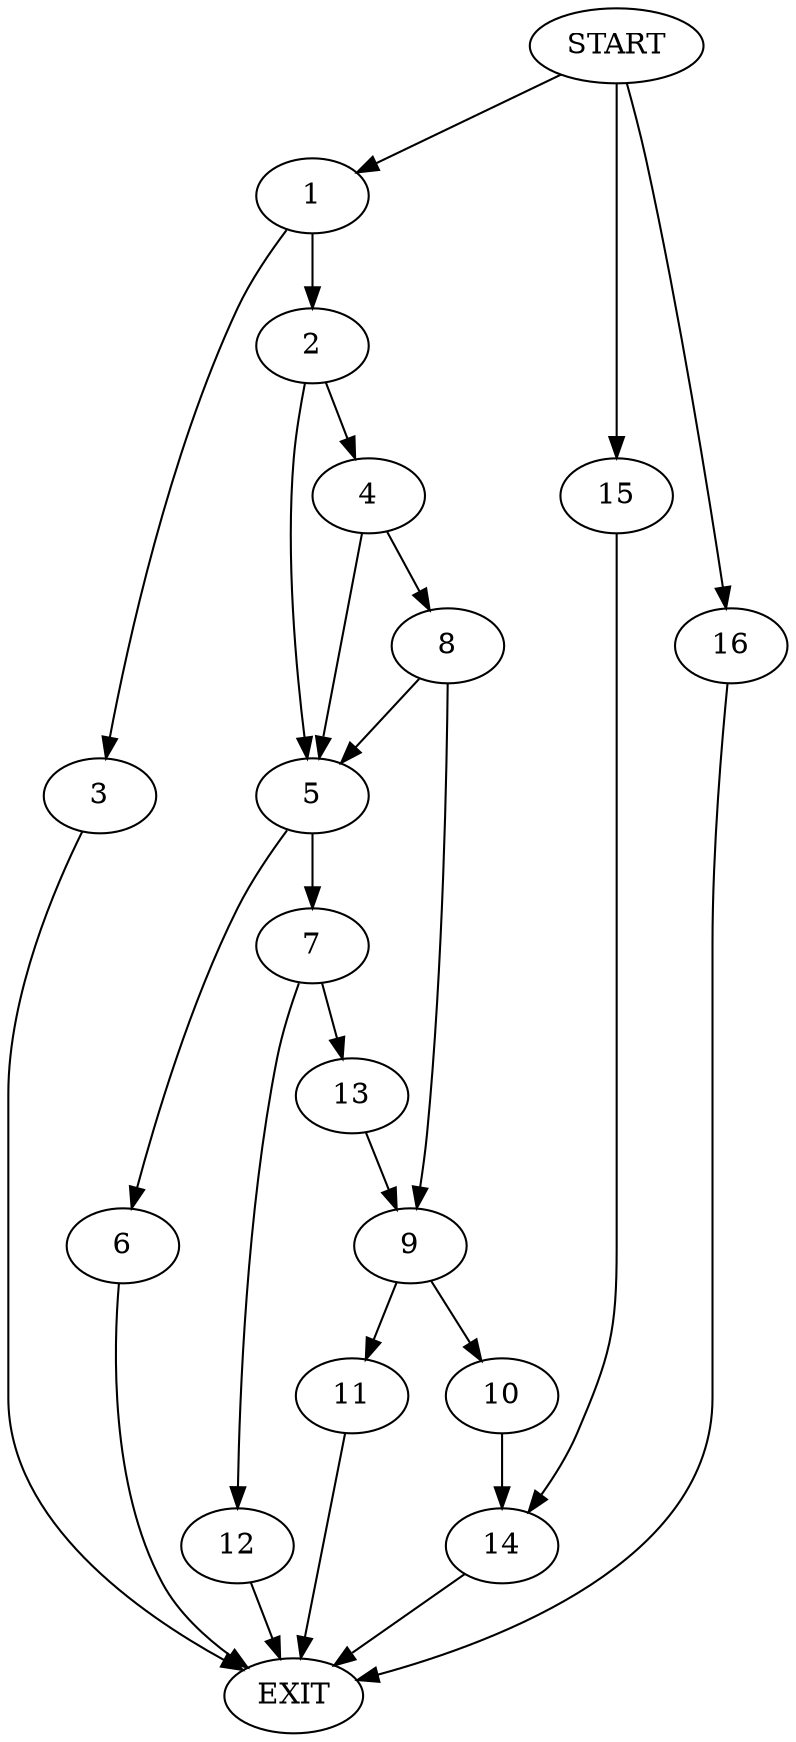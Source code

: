 digraph {
0 [label="START"]
17 [label="EXIT"]
0 -> 1
1 -> 2
1 -> 3
3 -> 17
2 -> 4
2 -> 5
5 -> 6
5 -> 7
4 -> 5
4 -> 8
8 -> 5
8 -> 9
9 -> 10
9 -> 11
7 -> 12
7 -> 13
6 -> 17
13 -> 9
12 -> 17
11 -> 17
10 -> 14
14 -> 17
0 -> 15
15 -> 14
0 -> 16
16 -> 17
}

